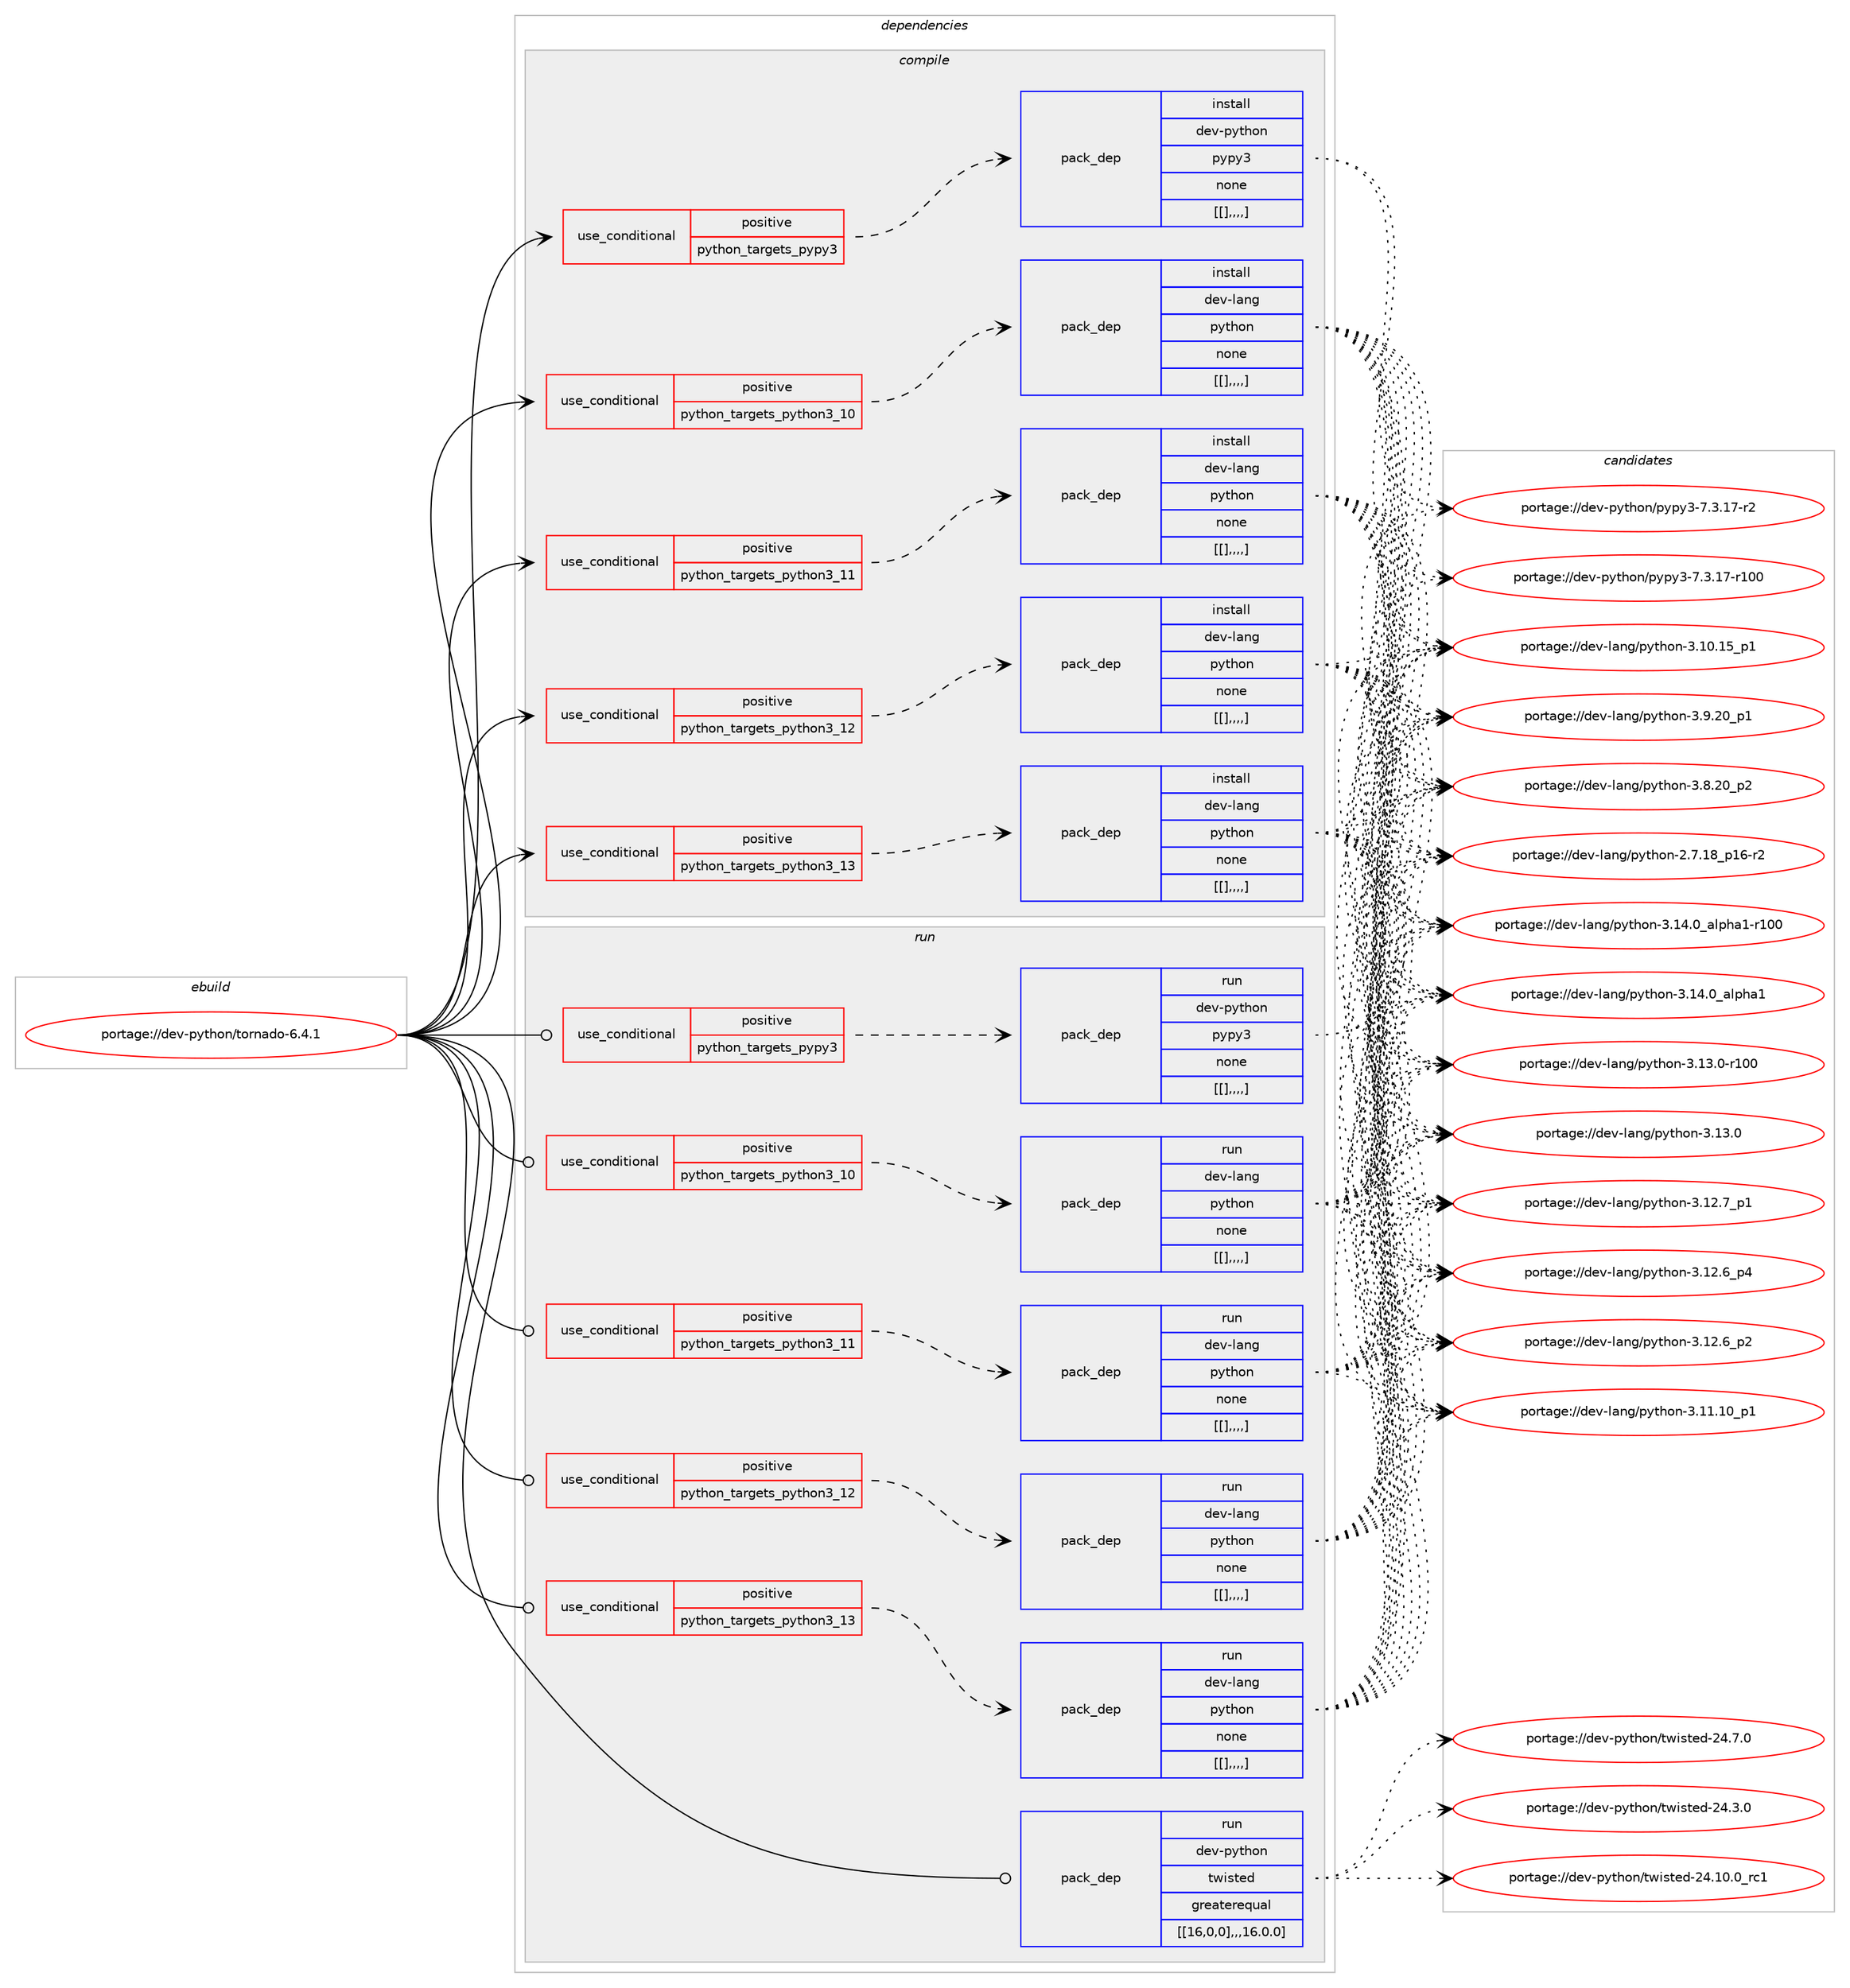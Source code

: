 digraph prolog {

# *************
# Graph options
# *************

newrank=true;
concentrate=true;
compound=true;
graph [rankdir=LR,fontname=Helvetica,fontsize=10,ranksep=1.5];#, ranksep=2.5, nodesep=0.2];
edge  [arrowhead=vee];
node  [fontname=Helvetica,fontsize=10];

# **********
# The ebuild
# **********

subgraph cluster_leftcol {
color=gray;
label=<<i>ebuild</i>>;
id [label="portage://dev-python/tornado-6.4.1", color=red, width=4, href="../dev-python/tornado-6.4.1.svg"];
}

# ****************
# The dependencies
# ****************

subgraph cluster_midcol {
color=gray;
label=<<i>dependencies</i>>;
subgraph cluster_compile {
fillcolor="#eeeeee";
style=filled;
label=<<i>compile</i>>;
subgraph cond43411 {
dependency172929 [label=<<TABLE BORDER="0" CELLBORDER="1" CELLSPACING="0" CELLPADDING="4"><TR><TD ROWSPAN="3" CELLPADDING="10">use_conditional</TD></TR><TR><TD>positive</TD></TR><TR><TD>python_targets_pypy3</TD></TR></TABLE>>, shape=none, color=red];
subgraph pack128172 {
dependency172932 [label=<<TABLE BORDER="0" CELLBORDER="1" CELLSPACING="0" CELLPADDING="4" WIDTH="220"><TR><TD ROWSPAN="6" CELLPADDING="30">pack_dep</TD></TR><TR><TD WIDTH="110">install</TD></TR><TR><TD>dev-python</TD></TR><TR><TD>pypy3</TD></TR><TR><TD>none</TD></TR><TR><TD>[[],,,,]</TD></TR></TABLE>>, shape=none, color=blue];
}
dependency172929:e -> dependency172932:w [weight=20,style="dashed",arrowhead="vee"];
}
id:e -> dependency172929:w [weight=20,style="solid",arrowhead="vee"];
subgraph cond43426 {
dependency172970 [label=<<TABLE BORDER="0" CELLBORDER="1" CELLSPACING="0" CELLPADDING="4"><TR><TD ROWSPAN="3" CELLPADDING="10">use_conditional</TD></TR><TR><TD>positive</TD></TR><TR><TD>python_targets_python3_10</TD></TR></TABLE>>, shape=none, color=red];
subgraph pack128208 {
dependency173041 [label=<<TABLE BORDER="0" CELLBORDER="1" CELLSPACING="0" CELLPADDING="4" WIDTH="220"><TR><TD ROWSPAN="6" CELLPADDING="30">pack_dep</TD></TR><TR><TD WIDTH="110">install</TD></TR><TR><TD>dev-lang</TD></TR><TR><TD>python</TD></TR><TR><TD>none</TD></TR><TR><TD>[[],,,,]</TD></TR></TABLE>>, shape=none, color=blue];
}
dependency172970:e -> dependency173041:w [weight=20,style="dashed",arrowhead="vee"];
}
id:e -> dependency172970:w [weight=20,style="solid",arrowhead="vee"];
subgraph cond43470 {
dependency173077 [label=<<TABLE BORDER="0" CELLBORDER="1" CELLSPACING="0" CELLPADDING="4"><TR><TD ROWSPAN="3" CELLPADDING="10">use_conditional</TD></TR><TR><TD>positive</TD></TR><TR><TD>python_targets_python3_11</TD></TR></TABLE>>, shape=none, color=red];
subgraph pack128258 {
dependency173080 [label=<<TABLE BORDER="0" CELLBORDER="1" CELLSPACING="0" CELLPADDING="4" WIDTH="220"><TR><TD ROWSPAN="6" CELLPADDING="30">pack_dep</TD></TR><TR><TD WIDTH="110">install</TD></TR><TR><TD>dev-lang</TD></TR><TR><TD>python</TD></TR><TR><TD>none</TD></TR><TR><TD>[[],,,,]</TD></TR></TABLE>>, shape=none, color=blue];
}
dependency173077:e -> dependency173080:w [weight=20,style="dashed",arrowhead="vee"];
}
id:e -> dependency173077:w [weight=20,style="solid",arrowhead="vee"];
subgraph cond43491 {
dependency173117 [label=<<TABLE BORDER="0" CELLBORDER="1" CELLSPACING="0" CELLPADDING="4"><TR><TD ROWSPAN="3" CELLPADDING="10">use_conditional</TD></TR><TR><TD>positive</TD></TR><TR><TD>python_targets_python3_12</TD></TR></TABLE>>, shape=none, color=red];
subgraph pack128286 {
dependency173119 [label=<<TABLE BORDER="0" CELLBORDER="1" CELLSPACING="0" CELLPADDING="4" WIDTH="220"><TR><TD ROWSPAN="6" CELLPADDING="30">pack_dep</TD></TR><TR><TD WIDTH="110">install</TD></TR><TR><TD>dev-lang</TD></TR><TR><TD>python</TD></TR><TR><TD>none</TD></TR><TR><TD>[[],,,,]</TD></TR></TABLE>>, shape=none, color=blue];
}
dependency173117:e -> dependency173119:w [weight=20,style="dashed",arrowhead="vee"];
}
id:e -> dependency173117:w [weight=20,style="solid",arrowhead="vee"];
subgraph cond43494 {
dependency173155 [label=<<TABLE BORDER="0" CELLBORDER="1" CELLSPACING="0" CELLPADDING="4"><TR><TD ROWSPAN="3" CELLPADDING="10">use_conditional</TD></TR><TR><TD>positive</TD></TR><TR><TD>python_targets_python3_13</TD></TR></TABLE>>, shape=none, color=red];
subgraph pack128311 {
dependency173171 [label=<<TABLE BORDER="0" CELLBORDER="1" CELLSPACING="0" CELLPADDING="4" WIDTH="220"><TR><TD ROWSPAN="6" CELLPADDING="30">pack_dep</TD></TR><TR><TD WIDTH="110">install</TD></TR><TR><TD>dev-lang</TD></TR><TR><TD>python</TD></TR><TR><TD>none</TD></TR><TR><TD>[[],,,,]</TD></TR></TABLE>>, shape=none, color=blue];
}
dependency173155:e -> dependency173171:w [weight=20,style="dashed",arrowhead="vee"];
}
id:e -> dependency173155:w [weight=20,style="solid",arrowhead="vee"];
}
subgraph cluster_compileandrun {
fillcolor="#eeeeee";
style=filled;
label=<<i>compile and run</i>>;
}
subgraph cluster_run {
fillcolor="#eeeeee";
style=filled;
label=<<i>run</i>>;
subgraph cond43519 {
dependency173178 [label=<<TABLE BORDER="0" CELLBORDER="1" CELLSPACING="0" CELLPADDING="4"><TR><TD ROWSPAN="3" CELLPADDING="10">use_conditional</TD></TR><TR><TD>positive</TD></TR><TR><TD>python_targets_pypy3</TD></TR></TABLE>>, shape=none, color=red];
subgraph pack128318 {
dependency173182 [label=<<TABLE BORDER="0" CELLBORDER="1" CELLSPACING="0" CELLPADDING="4" WIDTH="220"><TR><TD ROWSPAN="6" CELLPADDING="30">pack_dep</TD></TR><TR><TD WIDTH="110">run</TD></TR><TR><TD>dev-python</TD></TR><TR><TD>pypy3</TD></TR><TR><TD>none</TD></TR><TR><TD>[[],,,,]</TD></TR></TABLE>>, shape=none, color=blue];
}
dependency173178:e -> dependency173182:w [weight=20,style="dashed",arrowhead="vee"];
}
id:e -> dependency173178:w [weight=20,style="solid",arrowhead="odot"];
subgraph cond43523 {
dependency173184 [label=<<TABLE BORDER="0" CELLBORDER="1" CELLSPACING="0" CELLPADDING="4"><TR><TD ROWSPAN="3" CELLPADDING="10">use_conditional</TD></TR><TR><TD>positive</TD></TR><TR><TD>python_targets_python3_10</TD></TR></TABLE>>, shape=none, color=red];
subgraph pack128334 {
dependency173206 [label=<<TABLE BORDER="0" CELLBORDER="1" CELLSPACING="0" CELLPADDING="4" WIDTH="220"><TR><TD ROWSPAN="6" CELLPADDING="30">pack_dep</TD></TR><TR><TD WIDTH="110">run</TD></TR><TR><TD>dev-lang</TD></TR><TR><TD>python</TD></TR><TR><TD>none</TD></TR><TR><TD>[[],,,,]</TD></TR></TABLE>>, shape=none, color=blue];
}
dependency173184:e -> dependency173206:w [weight=20,style="dashed",arrowhead="vee"];
}
id:e -> dependency173184:w [weight=20,style="solid",arrowhead="odot"];
subgraph cond43578 {
dependency173378 [label=<<TABLE BORDER="0" CELLBORDER="1" CELLSPACING="0" CELLPADDING="4"><TR><TD ROWSPAN="3" CELLPADDING="10">use_conditional</TD></TR><TR><TD>positive</TD></TR><TR><TD>python_targets_python3_11</TD></TR></TABLE>>, shape=none, color=red];
subgraph pack128431 {
dependency173397 [label=<<TABLE BORDER="0" CELLBORDER="1" CELLSPACING="0" CELLPADDING="4" WIDTH="220"><TR><TD ROWSPAN="6" CELLPADDING="30">pack_dep</TD></TR><TR><TD WIDTH="110">run</TD></TR><TR><TD>dev-lang</TD></TR><TR><TD>python</TD></TR><TR><TD>none</TD></TR><TR><TD>[[],,,,]</TD></TR></TABLE>>, shape=none, color=blue];
}
dependency173378:e -> dependency173397:w [weight=20,style="dashed",arrowhead="vee"];
}
id:e -> dependency173378:w [weight=20,style="solid",arrowhead="odot"];
subgraph cond43619 {
dependency173518 [label=<<TABLE BORDER="0" CELLBORDER="1" CELLSPACING="0" CELLPADDING="4"><TR><TD ROWSPAN="3" CELLPADDING="10">use_conditional</TD></TR><TR><TD>positive</TD></TR><TR><TD>python_targets_python3_12</TD></TR></TABLE>>, shape=none, color=red];
subgraph pack128522 {
dependency173544 [label=<<TABLE BORDER="0" CELLBORDER="1" CELLSPACING="0" CELLPADDING="4" WIDTH="220"><TR><TD ROWSPAN="6" CELLPADDING="30">pack_dep</TD></TR><TR><TD WIDTH="110">run</TD></TR><TR><TD>dev-lang</TD></TR><TR><TD>python</TD></TR><TR><TD>none</TD></TR><TR><TD>[[],,,,]</TD></TR></TABLE>>, shape=none, color=blue];
}
dependency173518:e -> dependency173544:w [weight=20,style="dashed",arrowhead="vee"];
}
id:e -> dependency173518:w [weight=20,style="solid",arrowhead="odot"];
subgraph cond43667 {
dependency173581 [label=<<TABLE BORDER="0" CELLBORDER="1" CELLSPACING="0" CELLPADDING="4"><TR><TD ROWSPAN="3" CELLPADDING="10">use_conditional</TD></TR><TR><TD>positive</TD></TR><TR><TD>python_targets_python3_13</TD></TR></TABLE>>, shape=none, color=red];
subgraph pack128578 {
dependency173633 [label=<<TABLE BORDER="0" CELLBORDER="1" CELLSPACING="0" CELLPADDING="4" WIDTH="220"><TR><TD ROWSPAN="6" CELLPADDING="30">pack_dep</TD></TR><TR><TD WIDTH="110">run</TD></TR><TR><TD>dev-lang</TD></TR><TR><TD>python</TD></TR><TR><TD>none</TD></TR><TR><TD>[[],,,,]</TD></TR></TABLE>>, shape=none, color=blue];
}
dependency173581:e -> dependency173633:w [weight=20,style="dashed",arrowhead="vee"];
}
id:e -> dependency173581:w [weight=20,style="solid",arrowhead="odot"];
subgraph pack128591 {
dependency173654 [label=<<TABLE BORDER="0" CELLBORDER="1" CELLSPACING="0" CELLPADDING="4" WIDTH="220"><TR><TD ROWSPAN="6" CELLPADDING="30">pack_dep</TD></TR><TR><TD WIDTH="110">run</TD></TR><TR><TD>dev-python</TD></TR><TR><TD>twisted</TD></TR><TR><TD>greaterequal</TD></TR><TR><TD>[[16,0,0],,,16.0.0]</TD></TR></TABLE>>, shape=none, color=blue];
}
id:e -> dependency173654:w [weight=20,style="solid",arrowhead="odot"];
}
}

# **************
# The candidates
# **************

subgraph cluster_choices {
rank=same;
color=gray;
label=<<i>candidates</i>>;

subgraph choice128278 {
color=black;
nodesep=1;
choice100101118451121211161041111104711212111212151455546514649554511450 [label="portage://dev-python/pypy3-7.3.17-r2", color=red, width=4,href="../dev-python/pypy3-7.3.17-r2.svg"];
choice1001011184511212111610411111047112121112121514555465146495545114494848 [label="portage://dev-python/pypy3-7.3.17-r100", color=red, width=4,href="../dev-python/pypy3-7.3.17-r100.svg"];
dependency172932:e -> choice100101118451121211161041111104711212111212151455546514649554511450:w [style=dotted,weight="100"];
dependency172932:e -> choice1001011184511212111610411111047112121112121514555465146495545114494848:w [style=dotted,weight="100"];
}
subgraph choice128281 {
color=black;
nodesep=1;
choice100101118451089711010347112121116104111110455146495246489597108112104974945114494848 [label="portage://dev-lang/python-3.14.0_alpha1-r100", color=red, width=4,href="../dev-lang/python-3.14.0_alpha1-r100.svg"];
choice1001011184510897110103471121211161041111104551464952464895971081121049749 [label="portage://dev-lang/python-3.14.0_alpha1", color=red, width=4,href="../dev-lang/python-3.14.0_alpha1.svg"];
choice1001011184510897110103471121211161041111104551464951464845114494848 [label="portage://dev-lang/python-3.13.0-r100", color=red, width=4,href="../dev-lang/python-3.13.0-r100.svg"];
choice10010111845108971101034711212111610411111045514649514648 [label="portage://dev-lang/python-3.13.0", color=red, width=4,href="../dev-lang/python-3.13.0.svg"];
choice100101118451089711010347112121116104111110455146495046559511249 [label="portage://dev-lang/python-3.12.7_p1", color=red, width=4,href="../dev-lang/python-3.12.7_p1.svg"];
choice100101118451089711010347112121116104111110455146495046549511252 [label="portage://dev-lang/python-3.12.6_p4", color=red, width=4,href="../dev-lang/python-3.12.6_p4.svg"];
choice100101118451089711010347112121116104111110455146495046549511250 [label="portage://dev-lang/python-3.12.6_p2", color=red, width=4,href="../dev-lang/python-3.12.6_p2.svg"];
choice10010111845108971101034711212111610411111045514649494649489511249 [label="portage://dev-lang/python-3.11.10_p1", color=red, width=4,href="../dev-lang/python-3.11.10_p1.svg"];
choice10010111845108971101034711212111610411111045514649484649539511249 [label="portage://dev-lang/python-3.10.15_p1", color=red, width=4,href="../dev-lang/python-3.10.15_p1.svg"];
choice100101118451089711010347112121116104111110455146574650489511249 [label="portage://dev-lang/python-3.9.20_p1", color=red, width=4,href="../dev-lang/python-3.9.20_p1.svg"];
choice100101118451089711010347112121116104111110455146564650489511250 [label="portage://dev-lang/python-3.8.20_p2", color=red, width=4,href="../dev-lang/python-3.8.20_p2.svg"];
choice100101118451089711010347112121116104111110455046554649569511249544511450 [label="portage://dev-lang/python-2.7.18_p16-r2", color=red, width=4,href="../dev-lang/python-2.7.18_p16-r2.svg"];
dependency173041:e -> choice100101118451089711010347112121116104111110455146495246489597108112104974945114494848:w [style=dotted,weight="100"];
dependency173041:e -> choice1001011184510897110103471121211161041111104551464952464895971081121049749:w [style=dotted,weight="100"];
dependency173041:e -> choice1001011184510897110103471121211161041111104551464951464845114494848:w [style=dotted,weight="100"];
dependency173041:e -> choice10010111845108971101034711212111610411111045514649514648:w [style=dotted,weight="100"];
dependency173041:e -> choice100101118451089711010347112121116104111110455146495046559511249:w [style=dotted,weight="100"];
dependency173041:e -> choice100101118451089711010347112121116104111110455146495046549511252:w [style=dotted,weight="100"];
dependency173041:e -> choice100101118451089711010347112121116104111110455146495046549511250:w [style=dotted,weight="100"];
dependency173041:e -> choice10010111845108971101034711212111610411111045514649494649489511249:w [style=dotted,weight="100"];
dependency173041:e -> choice10010111845108971101034711212111610411111045514649484649539511249:w [style=dotted,weight="100"];
dependency173041:e -> choice100101118451089711010347112121116104111110455146574650489511249:w [style=dotted,weight="100"];
dependency173041:e -> choice100101118451089711010347112121116104111110455146564650489511250:w [style=dotted,weight="100"];
dependency173041:e -> choice100101118451089711010347112121116104111110455046554649569511249544511450:w [style=dotted,weight="100"];
}
subgraph choice128289 {
color=black;
nodesep=1;
choice100101118451089711010347112121116104111110455146495246489597108112104974945114494848 [label="portage://dev-lang/python-3.14.0_alpha1-r100", color=red, width=4,href="../dev-lang/python-3.14.0_alpha1-r100.svg"];
choice1001011184510897110103471121211161041111104551464952464895971081121049749 [label="portage://dev-lang/python-3.14.0_alpha1", color=red, width=4,href="../dev-lang/python-3.14.0_alpha1.svg"];
choice1001011184510897110103471121211161041111104551464951464845114494848 [label="portage://dev-lang/python-3.13.0-r100", color=red, width=4,href="../dev-lang/python-3.13.0-r100.svg"];
choice10010111845108971101034711212111610411111045514649514648 [label="portage://dev-lang/python-3.13.0", color=red, width=4,href="../dev-lang/python-3.13.0.svg"];
choice100101118451089711010347112121116104111110455146495046559511249 [label="portage://dev-lang/python-3.12.7_p1", color=red, width=4,href="../dev-lang/python-3.12.7_p1.svg"];
choice100101118451089711010347112121116104111110455146495046549511252 [label="portage://dev-lang/python-3.12.6_p4", color=red, width=4,href="../dev-lang/python-3.12.6_p4.svg"];
choice100101118451089711010347112121116104111110455146495046549511250 [label="portage://dev-lang/python-3.12.6_p2", color=red, width=4,href="../dev-lang/python-3.12.6_p2.svg"];
choice10010111845108971101034711212111610411111045514649494649489511249 [label="portage://dev-lang/python-3.11.10_p1", color=red, width=4,href="../dev-lang/python-3.11.10_p1.svg"];
choice10010111845108971101034711212111610411111045514649484649539511249 [label="portage://dev-lang/python-3.10.15_p1", color=red, width=4,href="../dev-lang/python-3.10.15_p1.svg"];
choice100101118451089711010347112121116104111110455146574650489511249 [label="portage://dev-lang/python-3.9.20_p1", color=red, width=4,href="../dev-lang/python-3.9.20_p1.svg"];
choice100101118451089711010347112121116104111110455146564650489511250 [label="portage://dev-lang/python-3.8.20_p2", color=red, width=4,href="../dev-lang/python-3.8.20_p2.svg"];
choice100101118451089711010347112121116104111110455046554649569511249544511450 [label="portage://dev-lang/python-2.7.18_p16-r2", color=red, width=4,href="../dev-lang/python-2.7.18_p16-r2.svg"];
dependency173080:e -> choice100101118451089711010347112121116104111110455146495246489597108112104974945114494848:w [style=dotted,weight="100"];
dependency173080:e -> choice1001011184510897110103471121211161041111104551464952464895971081121049749:w [style=dotted,weight="100"];
dependency173080:e -> choice1001011184510897110103471121211161041111104551464951464845114494848:w [style=dotted,weight="100"];
dependency173080:e -> choice10010111845108971101034711212111610411111045514649514648:w [style=dotted,weight="100"];
dependency173080:e -> choice100101118451089711010347112121116104111110455146495046559511249:w [style=dotted,weight="100"];
dependency173080:e -> choice100101118451089711010347112121116104111110455146495046549511252:w [style=dotted,weight="100"];
dependency173080:e -> choice100101118451089711010347112121116104111110455146495046549511250:w [style=dotted,weight="100"];
dependency173080:e -> choice10010111845108971101034711212111610411111045514649494649489511249:w [style=dotted,weight="100"];
dependency173080:e -> choice10010111845108971101034711212111610411111045514649484649539511249:w [style=dotted,weight="100"];
dependency173080:e -> choice100101118451089711010347112121116104111110455146574650489511249:w [style=dotted,weight="100"];
dependency173080:e -> choice100101118451089711010347112121116104111110455146564650489511250:w [style=dotted,weight="100"];
dependency173080:e -> choice100101118451089711010347112121116104111110455046554649569511249544511450:w [style=dotted,weight="100"];
}
subgraph choice128300 {
color=black;
nodesep=1;
choice100101118451089711010347112121116104111110455146495246489597108112104974945114494848 [label="portage://dev-lang/python-3.14.0_alpha1-r100", color=red, width=4,href="../dev-lang/python-3.14.0_alpha1-r100.svg"];
choice1001011184510897110103471121211161041111104551464952464895971081121049749 [label="portage://dev-lang/python-3.14.0_alpha1", color=red, width=4,href="../dev-lang/python-3.14.0_alpha1.svg"];
choice1001011184510897110103471121211161041111104551464951464845114494848 [label="portage://dev-lang/python-3.13.0-r100", color=red, width=4,href="../dev-lang/python-3.13.0-r100.svg"];
choice10010111845108971101034711212111610411111045514649514648 [label="portage://dev-lang/python-3.13.0", color=red, width=4,href="../dev-lang/python-3.13.0.svg"];
choice100101118451089711010347112121116104111110455146495046559511249 [label="portage://dev-lang/python-3.12.7_p1", color=red, width=4,href="../dev-lang/python-3.12.7_p1.svg"];
choice100101118451089711010347112121116104111110455146495046549511252 [label="portage://dev-lang/python-3.12.6_p4", color=red, width=4,href="../dev-lang/python-3.12.6_p4.svg"];
choice100101118451089711010347112121116104111110455146495046549511250 [label="portage://dev-lang/python-3.12.6_p2", color=red, width=4,href="../dev-lang/python-3.12.6_p2.svg"];
choice10010111845108971101034711212111610411111045514649494649489511249 [label="portage://dev-lang/python-3.11.10_p1", color=red, width=4,href="../dev-lang/python-3.11.10_p1.svg"];
choice10010111845108971101034711212111610411111045514649484649539511249 [label="portage://dev-lang/python-3.10.15_p1", color=red, width=4,href="../dev-lang/python-3.10.15_p1.svg"];
choice100101118451089711010347112121116104111110455146574650489511249 [label="portage://dev-lang/python-3.9.20_p1", color=red, width=4,href="../dev-lang/python-3.9.20_p1.svg"];
choice100101118451089711010347112121116104111110455146564650489511250 [label="portage://dev-lang/python-3.8.20_p2", color=red, width=4,href="../dev-lang/python-3.8.20_p2.svg"];
choice100101118451089711010347112121116104111110455046554649569511249544511450 [label="portage://dev-lang/python-2.7.18_p16-r2", color=red, width=4,href="../dev-lang/python-2.7.18_p16-r2.svg"];
dependency173119:e -> choice100101118451089711010347112121116104111110455146495246489597108112104974945114494848:w [style=dotted,weight="100"];
dependency173119:e -> choice1001011184510897110103471121211161041111104551464952464895971081121049749:w [style=dotted,weight="100"];
dependency173119:e -> choice1001011184510897110103471121211161041111104551464951464845114494848:w [style=dotted,weight="100"];
dependency173119:e -> choice10010111845108971101034711212111610411111045514649514648:w [style=dotted,weight="100"];
dependency173119:e -> choice100101118451089711010347112121116104111110455146495046559511249:w [style=dotted,weight="100"];
dependency173119:e -> choice100101118451089711010347112121116104111110455146495046549511252:w [style=dotted,weight="100"];
dependency173119:e -> choice100101118451089711010347112121116104111110455146495046549511250:w [style=dotted,weight="100"];
dependency173119:e -> choice10010111845108971101034711212111610411111045514649494649489511249:w [style=dotted,weight="100"];
dependency173119:e -> choice10010111845108971101034711212111610411111045514649484649539511249:w [style=dotted,weight="100"];
dependency173119:e -> choice100101118451089711010347112121116104111110455146574650489511249:w [style=dotted,weight="100"];
dependency173119:e -> choice100101118451089711010347112121116104111110455146564650489511250:w [style=dotted,weight="100"];
dependency173119:e -> choice100101118451089711010347112121116104111110455046554649569511249544511450:w [style=dotted,weight="100"];
}
subgraph choice128328 {
color=black;
nodesep=1;
choice100101118451089711010347112121116104111110455146495246489597108112104974945114494848 [label="portage://dev-lang/python-3.14.0_alpha1-r100", color=red, width=4,href="../dev-lang/python-3.14.0_alpha1-r100.svg"];
choice1001011184510897110103471121211161041111104551464952464895971081121049749 [label="portage://dev-lang/python-3.14.0_alpha1", color=red, width=4,href="../dev-lang/python-3.14.0_alpha1.svg"];
choice1001011184510897110103471121211161041111104551464951464845114494848 [label="portage://dev-lang/python-3.13.0-r100", color=red, width=4,href="../dev-lang/python-3.13.0-r100.svg"];
choice10010111845108971101034711212111610411111045514649514648 [label="portage://dev-lang/python-3.13.0", color=red, width=4,href="../dev-lang/python-3.13.0.svg"];
choice100101118451089711010347112121116104111110455146495046559511249 [label="portage://dev-lang/python-3.12.7_p1", color=red, width=4,href="../dev-lang/python-3.12.7_p1.svg"];
choice100101118451089711010347112121116104111110455146495046549511252 [label="portage://dev-lang/python-3.12.6_p4", color=red, width=4,href="../dev-lang/python-3.12.6_p4.svg"];
choice100101118451089711010347112121116104111110455146495046549511250 [label="portage://dev-lang/python-3.12.6_p2", color=red, width=4,href="../dev-lang/python-3.12.6_p2.svg"];
choice10010111845108971101034711212111610411111045514649494649489511249 [label="portage://dev-lang/python-3.11.10_p1", color=red, width=4,href="../dev-lang/python-3.11.10_p1.svg"];
choice10010111845108971101034711212111610411111045514649484649539511249 [label="portage://dev-lang/python-3.10.15_p1", color=red, width=4,href="../dev-lang/python-3.10.15_p1.svg"];
choice100101118451089711010347112121116104111110455146574650489511249 [label="portage://dev-lang/python-3.9.20_p1", color=red, width=4,href="../dev-lang/python-3.9.20_p1.svg"];
choice100101118451089711010347112121116104111110455146564650489511250 [label="portage://dev-lang/python-3.8.20_p2", color=red, width=4,href="../dev-lang/python-3.8.20_p2.svg"];
choice100101118451089711010347112121116104111110455046554649569511249544511450 [label="portage://dev-lang/python-2.7.18_p16-r2", color=red, width=4,href="../dev-lang/python-2.7.18_p16-r2.svg"];
dependency173171:e -> choice100101118451089711010347112121116104111110455146495246489597108112104974945114494848:w [style=dotted,weight="100"];
dependency173171:e -> choice1001011184510897110103471121211161041111104551464952464895971081121049749:w [style=dotted,weight="100"];
dependency173171:e -> choice1001011184510897110103471121211161041111104551464951464845114494848:w [style=dotted,weight="100"];
dependency173171:e -> choice10010111845108971101034711212111610411111045514649514648:w [style=dotted,weight="100"];
dependency173171:e -> choice100101118451089711010347112121116104111110455146495046559511249:w [style=dotted,weight="100"];
dependency173171:e -> choice100101118451089711010347112121116104111110455146495046549511252:w [style=dotted,weight="100"];
dependency173171:e -> choice100101118451089711010347112121116104111110455146495046549511250:w [style=dotted,weight="100"];
dependency173171:e -> choice10010111845108971101034711212111610411111045514649494649489511249:w [style=dotted,weight="100"];
dependency173171:e -> choice10010111845108971101034711212111610411111045514649484649539511249:w [style=dotted,weight="100"];
dependency173171:e -> choice100101118451089711010347112121116104111110455146574650489511249:w [style=dotted,weight="100"];
dependency173171:e -> choice100101118451089711010347112121116104111110455146564650489511250:w [style=dotted,weight="100"];
dependency173171:e -> choice100101118451089711010347112121116104111110455046554649569511249544511450:w [style=dotted,weight="100"];
}
subgraph choice128360 {
color=black;
nodesep=1;
choice100101118451121211161041111104711212111212151455546514649554511450 [label="portage://dev-python/pypy3-7.3.17-r2", color=red, width=4,href="../dev-python/pypy3-7.3.17-r2.svg"];
choice1001011184511212111610411111047112121112121514555465146495545114494848 [label="portage://dev-python/pypy3-7.3.17-r100", color=red, width=4,href="../dev-python/pypy3-7.3.17-r100.svg"];
dependency173182:e -> choice100101118451121211161041111104711212111212151455546514649554511450:w [style=dotted,weight="100"];
dependency173182:e -> choice1001011184511212111610411111047112121112121514555465146495545114494848:w [style=dotted,weight="100"];
}
subgraph choice128362 {
color=black;
nodesep=1;
choice100101118451089711010347112121116104111110455146495246489597108112104974945114494848 [label="portage://dev-lang/python-3.14.0_alpha1-r100", color=red, width=4,href="../dev-lang/python-3.14.0_alpha1-r100.svg"];
choice1001011184510897110103471121211161041111104551464952464895971081121049749 [label="portage://dev-lang/python-3.14.0_alpha1", color=red, width=4,href="../dev-lang/python-3.14.0_alpha1.svg"];
choice1001011184510897110103471121211161041111104551464951464845114494848 [label="portage://dev-lang/python-3.13.0-r100", color=red, width=4,href="../dev-lang/python-3.13.0-r100.svg"];
choice10010111845108971101034711212111610411111045514649514648 [label="portage://dev-lang/python-3.13.0", color=red, width=4,href="../dev-lang/python-3.13.0.svg"];
choice100101118451089711010347112121116104111110455146495046559511249 [label="portage://dev-lang/python-3.12.7_p1", color=red, width=4,href="../dev-lang/python-3.12.7_p1.svg"];
choice100101118451089711010347112121116104111110455146495046549511252 [label="portage://dev-lang/python-3.12.6_p4", color=red, width=4,href="../dev-lang/python-3.12.6_p4.svg"];
choice100101118451089711010347112121116104111110455146495046549511250 [label="portage://dev-lang/python-3.12.6_p2", color=red, width=4,href="../dev-lang/python-3.12.6_p2.svg"];
choice10010111845108971101034711212111610411111045514649494649489511249 [label="portage://dev-lang/python-3.11.10_p1", color=red, width=4,href="../dev-lang/python-3.11.10_p1.svg"];
choice10010111845108971101034711212111610411111045514649484649539511249 [label="portage://dev-lang/python-3.10.15_p1", color=red, width=4,href="../dev-lang/python-3.10.15_p1.svg"];
choice100101118451089711010347112121116104111110455146574650489511249 [label="portage://dev-lang/python-3.9.20_p1", color=red, width=4,href="../dev-lang/python-3.9.20_p1.svg"];
choice100101118451089711010347112121116104111110455146564650489511250 [label="portage://dev-lang/python-3.8.20_p2", color=red, width=4,href="../dev-lang/python-3.8.20_p2.svg"];
choice100101118451089711010347112121116104111110455046554649569511249544511450 [label="portage://dev-lang/python-2.7.18_p16-r2", color=red, width=4,href="../dev-lang/python-2.7.18_p16-r2.svg"];
dependency173206:e -> choice100101118451089711010347112121116104111110455146495246489597108112104974945114494848:w [style=dotted,weight="100"];
dependency173206:e -> choice1001011184510897110103471121211161041111104551464952464895971081121049749:w [style=dotted,weight="100"];
dependency173206:e -> choice1001011184510897110103471121211161041111104551464951464845114494848:w [style=dotted,weight="100"];
dependency173206:e -> choice10010111845108971101034711212111610411111045514649514648:w [style=dotted,weight="100"];
dependency173206:e -> choice100101118451089711010347112121116104111110455146495046559511249:w [style=dotted,weight="100"];
dependency173206:e -> choice100101118451089711010347112121116104111110455146495046549511252:w [style=dotted,weight="100"];
dependency173206:e -> choice100101118451089711010347112121116104111110455146495046549511250:w [style=dotted,weight="100"];
dependency173206:e -> choice10010111845108971101034711212111610411111045514649494649489511249:w [style=dotted,weight="100"];
dependency173206:e -> choice10010111845108971101034711212111610411111045514649484649539511249:w [style=dotted,weight="100"];
dependency173206:e -> choice100101118451089711010347112121116104111110455146574650489511249:w [style=dotted,weight="100"];
dependency173206:e -> choice100101118451089711010347112121116104111110455146564650489511250:w [style=dotted,weight="100"];
dependency173206:e -> choice100101118451089711010347112121116104111110455046554649569511249544511450:w [style=dotted,weight="100"];
}
subgraph choice128395 {
color=black;
nodesep=1;
choice100101118451089711010347112121116104111110455146495246489597108112104974945114494848 [label="portage://dev-lang/python-3.14.0_alpha1-r100", color=red, width=4,href="../dev-lang/python-3.14.0_alpha1-r100.svg"];
choice1001011184510897110103471121211161041111104551464952464895971081121049749 [label="portage://dev-lang/python-3.14.0_alpha1", color=red, width=4,href="../dev-lang/python-3.14.0_alpha1.svg"];
choice1001011184510897110103471121211161041111104551464951464845114494848 [label="portage://dev-lang/python-3.13.0-r100", color=red, width=4,href="../dev-lang/python-3.13.0-r100.svg"];
choice10010111845108971101034711212111610411111045514649514648 [label="portage://dev-lang/python-3.13.0", color=red, width=4,href="../dev-lang/python-3.13.0.svg"];
choice100101118451089711010347112121116104111110455146495046559511249 [label="portage://dev-lang/python-3.12.7_p1", color=red, width=4,href="../dev-lang/python-3.12.7_p1.svg"];
choice100101118451089711010347112121116104111110455146495046549511252 [label="portage://dev-lang/python-3.12.6_p4", color=red, width=4,href="../dev-lang/python-3.12.6_p4.svg"];
choice100101118451089711010347112121116104111110455146495046549511250 [label="portage://dev-lang/python-3.12.6_p2", color=red, width=4,href="../dev-lang/python-3.12.6_p2.svg"];
choice10010111845108971101034711212111610411111045514649494649489511249 [label="portage://dev-lang/python-3.11.10_p1", color=red, width=4,href="../dev-lang/python-3.11.10_p1.svg"];
choice10010111845108971101034711212111610411111045514649484649539511249 [label="portage://dev-lang/python-3.10.15_p1", color=red, width=4,href="../dev-lang/python-3.10.15_p1.svg"];
choice100101118451089711010347112121116104111110455146574650489511249 [label="portage://dev-lang/python-3.9.20_p1", color=red, width=4,href="../dev-lang/python-3.9.20_p1.svg"];
choice100101118451089711010347112121116104111110455146564650489511250 [label="portage://dev-lang/python-3.8.20_p2", color=red, width=4,href="../dev-lang/python-3.8.20_p2.svg"];
choice100101118451089711010347112121116104111110455046554649569511249544511450 [label="portage://dev-lang/python-2.7.18_p16-r2", color=red, width=4,href="../dev-lang/python-2.7.18_p16-r2.svg"];
dependency173397:e -> choice100101118451089711010347112121116104111110455146495246489597108112104974945114494848:w [style=dotted,weight="100"];
dependency173397:e -> choice1001011184510897110103471121211161041111104551464952464895971081121049749:w [style=dotted,weight="100"];
dependency173397:e -> choice1001011184510897110103471121211161041111104551464951464845114494848:w [style=dotted,weight="100"];
dependency173397:e -> choice10010111845108971101034711212111610411111045514649514648:w [style=dotted,weight="100"];
dependency173397:e -> choice100101118451089711010347112121116104111110455146495046559511249:w [style=dotted,weight="100"];
dependency173397:e -> choice100101118451089711010347112121116104111110455146495046549511252:w [style=dotted,weight="100"];
dependency173397:e -> choice100101118451089711010347112121116104111110455146495046549511250:w [style=dotted,weight="100"];
dependency173397:e -> choice10010111845108971101034711212111610411111045514649494649489511249:w [style=dotted,weight="100"];
dependency173397:e -> choice10010111845108971101034711212111610411111045514649484649539511249:w [style=dotted,weight="100"];
dependency173397:e -> choice100101118451089711010347112121116104111110455146574650489511249:w [style=dotted,weight="100"];
dependency173397:e -> choice100101118451089711010347112121116104111110455146564650489511250:w [style=dotted,weight="100"];
dependency173397:e -> choice100101118451089711010347112121116104111110455046554649569511249544511450:w [style=dotted,weight="100"];
}
subgraph choice128403 {
color=black;
nodesep=1;
choice100101118451089711010347112121116104111110455146495246489597108112104974945114494848 [label="portage://dev-lang/python-3.14.0_alpha1-r100", color=red, width=4,href="../dev-lang/python-3.14.0_alpha1-r100.svg"];
choice1001011184510897110103471121211161041111104551464952464895971081121049749 [label="portage://dev-lang/python-3.14.0_alpha1", color=red, width=4,href="../dev-lang/python-3.14.0_alpha1.svg"];
choice1001011184510897110103471121211161041111104551464951464845114494848 [label="portage://dev-lang/python-3.13.0-r100", color=red, width=4,href="../dev-lang/python-3.13.0-r100.svg"];
choice10010111845108971101034711212111610411111045514649514648 [label="portage://dev-lang/python-3.13.0", color=red, width=4,href="../dev-lang/python-3.13.0.svg"];
choice100101118451089711010347112121116104111110455146495046559511249 [label="portage://dev-lang/python-3.12.7_p1", color=red, width=4,href="../dev-lang/python-3.12.7_p1.svg"];
choice100101118451089711010347112121116104111110455146495046549511252 [label="portage://dev-lang/python-3.12.6_p4", color=red, width=4,href="../dev-lang/python-3.12.6_p4.svg"];
choice100101118451089711010347112121116104111110455146495046549511250 [label="portage://dev-lang/python-3.12.6_p2", color=red, width=4,href="../dev-lang/python-3.12.6_p2.svg"];
choice10010111845108971101034711212111610411111045514649494649489511249 [label="portage://dev-lang/python-3.11.10_p1", color=red, width=4,href="../dev-lang/python-3.11.10_p1.svg"];
choice10010111845108971101034711212111610411111045514649484649539511249 [label="portage://dev-lang/python-3.10.15_p1", color=red, width=4,href="../dev-lang/python-3.10.15_p1.svg"];
choice100101118451089711010347112121116104111110455146574650489511249 [label="portage://dev-lang/python-3.9.20_p1", color=red, width=4,href="../dev-lang/python-3.9.20_p1.svg"];
choice100101118451089711010347112121116104111110455146564650489511250 [label="portage://dev-lang/python-3.8.20_p2", color=red, width=4,href="../dev-lang/python-3.8.20_p2.svg"];
choice100101118451089711010347112121116104111110455046554649569511249544511450 [label="portage://dev-lang/python-2.7.18_p16-r2", color=red, width=4,href="../dev-lang/python-2.7.18_p16-r2.svg"];
dependency173544:e -> choice100101118451089711010347112121116104111110455146495246489597108112104974945114494848:w [style=dotted,weight="100"];
dependency173544:e -> choice1001011184510897110103471121211161041111104551464952464895971081121049749:w [style=dotted,weight="100"];
dependency173544:e -> choice1001011184510897110103471121211161041111104551464951464845114494848:w [style=dotted,weight="100"];
dependency173544:e -> choice10010111845108971101034711212111610411111045514649514648:w [style=dotted,weight="100"];
dependency173544:e -> choice100101118451089711010347112121116104111110455146495046559511249:w [style=dotted,weight="100"];
dependency173544:e -> choice100101118451089711010347112121116104111110455146495046549511252:w [style=dotted,weight="100"];
dependency173544:e -> choice100101118451089711010347112121116104111110455146495046549511250:w [style=dotted,weight="100"];
dependency173544:e -> choice10010111845108971101034711212111610411111045514649494649489511249:w [style=dotted,weight="100"];
dependency173544:e -> choice10010111845108971101034711212111610411111045514649484649539511249:w [style=dotted,weight="100"];
dependency173544:e -> choice100101118451089711010347112121116104111110455146574650489511249:w [style=dotted,weight="100"];
dependency173544:e -> choice100101118451089711010347112121116104111110455146564650489511250:w [style=dotted,weight="100"];
dependency173544:e -> choice100101118451089711010347112121116104111110455046554649569511249544511450:w [style=dotted,weight="100"];
}
subgraph choice128463 {
color=black;
nodesep=1;
choice100101118451089711010347112121116104111110455146495246489597108112104974945114494848 [label="portage://dev-lang/python-3.14.0_alpha1-r100", color=red, width=4,href="../dev-lang/python-3.14.0_alpha1-r100.svg"];
choice1001011184510897110103471121211161041111104551464952464895971081121049749 [label="portage://dev-lang/python-3.14.0_alpha1", color=red, width=4,href="../dev-lang/python-3.14.0_alpha1.svg"];
choice1001011184510897110103471121211161041111104551464951464845114494848 [label="portage://dev-lang/python-3.13.0-r100", color=red, width=4,href="../dev-lang/python-3.13.0-r100.svg"];
choice10010111845108971101034711212111610411111045514649514648 [label="portage://dev-lang/python-3.13.0", color=red, width=4,href="../dev-lang/python-3.13.0.svg"];
choice100101118451089711010347112121116104111110455146495046559511249 [label="portage://dev-lang/python-3.12.7_p1", color=red, width=4,href="../dev-lang/python-3.12.7_p1.svg"];
choice100101118451089711010347112121116104111110455146495046549511252 [label="portage://dev-lang/python-3.12.6_p4", color=red, width=4,href="../dev-lang/python-3.12.6_p4.svg"];
choice100101118451089711010347112121116104111110455146495046549511250 [label="portage://dev-lang/python-3.12.6_p2", color=red, width=4,href="../dev-lang/python-3.12.6_p2.svg"];
choice10010111845108971101034711212111610411111045514649494649489511249 [label="portage://dev-lang/python-3.11.10_p1", color=red, width=4,href="../dev-lang/python-3.11.10_p1.svg"];
choice10010111845108971101034711212111610411111045514649484649539511249 [label="portage://dev-lang/python-3.10.15_p1", color=red, width=4,href="../dev-lang/python-3.10.15_p1.svg"];
choice100101118451089711010347112121116104111110455146574650489511249 [label="portage://dev-lang/python-3.9.20_p1", color=red, width=4,href="../dev-lang/python-3.9.20_p1.svg"];
choice100101118451089711010347112121116104111110455146564650489511250 [label="portage://dev-lang/python-3.8.20_p2", color=red, width=4,href="../dev-lang/python-3.8.20_p2.svg"];
choice100101118451089711010347112121116104111110455046554649569511249544511450 [label="portage://dev-lang/python-2.7.18_p16-r2", color=red, width=4,href="../dev-lang/python-2.7.18_p16-r2.svg"];
dependency173633:e -> choice100101118451089711010347112121116104111110455146495246489597108112104974945114494848:w [style=dotted,weight="100"];
dependency173633:e -> choice1001011184510897110103471121211161041111104551464952464895971081121049749:w [style=dotted,weight="100"];
dependency173633:e -> choice1001011184510897110103471121211161041111104551464951464845114494848:w [style=dotted,weight="100"];
dependency173633:e -> choice10010111845108971101034711212111610411111045514649514648:w [style=dotted,weight="100"];
dependency173633:e -> choice100101118451089711010347112121116104111110455146495046559511249:w [style=dotted,weight="100"];
dependency173633:e -> choice100101118451089711010347112121116104111110455146495046549511252:w [style=dotted,weight="100"];
dependency173633:e -> choice100101118451089711010347112121116104111110455146495046549511250:w [style=dotted,weight="100"];
dependency173633:e -> choice10010111845108971101034711212111610411111045514649494649489511249:w [style=dotted,weight="100"];
dependency173633:e -> choice10010111845108971101034711212111610411111045514649484649539511249:w [style=dotted,weight="100"];
dependency173633:e -> choice100101118451089711010347112121116104111110455146574650489511249:w [style=dotted,weight="100"];
dependency173633:e -> choice100101118451089711010347112121116104111110455146564650489511250:w [style=dotted,weight="100"];
dependency173633:e -> choice100101118451089711010347112121116104111110455046554649569511249544511450:w [style=dotted,weight="100"];
}
subgraph choice128479 {
color=black;
nodesep=1;
choice10010111845112121116104111110471161191051151161011004550524649484648951149949 [label="portage://dev-python/twisted-24.10.0_rc1", color=red, width=4,href="../dev-python/twisted-24.10.0_rc1.svg"];
choice100101118451121211161041111104711611910511511610110045505246554648 [label="portage://dev-python/twisted-24.7.0", color=red, width=4,href="../dev-python/twisted-24.7.0.svg"];
choice100101118451121211161041111104711611910511511610110045505246514648 [label="portage://dev-python/twisted-24.3.0", color=red, width=4,href="../dev-python/twisted-24.3.0.svg"];
dependency173654:e -> choice10010111845112121116104111110471161191051151161011004550524649484648951149949:w [style=dotted,weight="100"];
dependency173654:e -> choice100101118451121211161041111104711611910511511610110045505246554648:w [style=dotted,weight="100"];
dependency173654:e -> choice100101118451121211161041111104711611910511511610110045505246514648:w [style=dotted,weight="100"];
}
}

}
